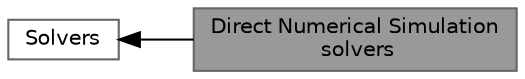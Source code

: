 digraph "Direct Numerical Simulation solvers"
{
 // LATEX_PDF_SIZE
  bgcolor="transparent";
  edge [fontname=Helvetica,fontsize=10,labelfontname=Helvetica,labelfontsize=10];
  node [fontname=Helvetica,fontsize=10,shape=box,height=0.2,width=0.4];
  rankdir=LR;
  Node1 [id="Node000001",label="Direct Numerical Simulation\l solvers",height=0.2,width=0.4,color="gray40", fillcolor="grey60", style="filled", fontcolor="black",tooltip=" "];
  Node2 [id="Node000002",label="Solvers",height=0.2,width=0.4,color="grey40", fillcolor="white", style="filled",URL="$group__grpSolvers.html",tooltip=" "];
  Node2->Node1 [shape=plaintext, dir="back", style="solid"];
}
